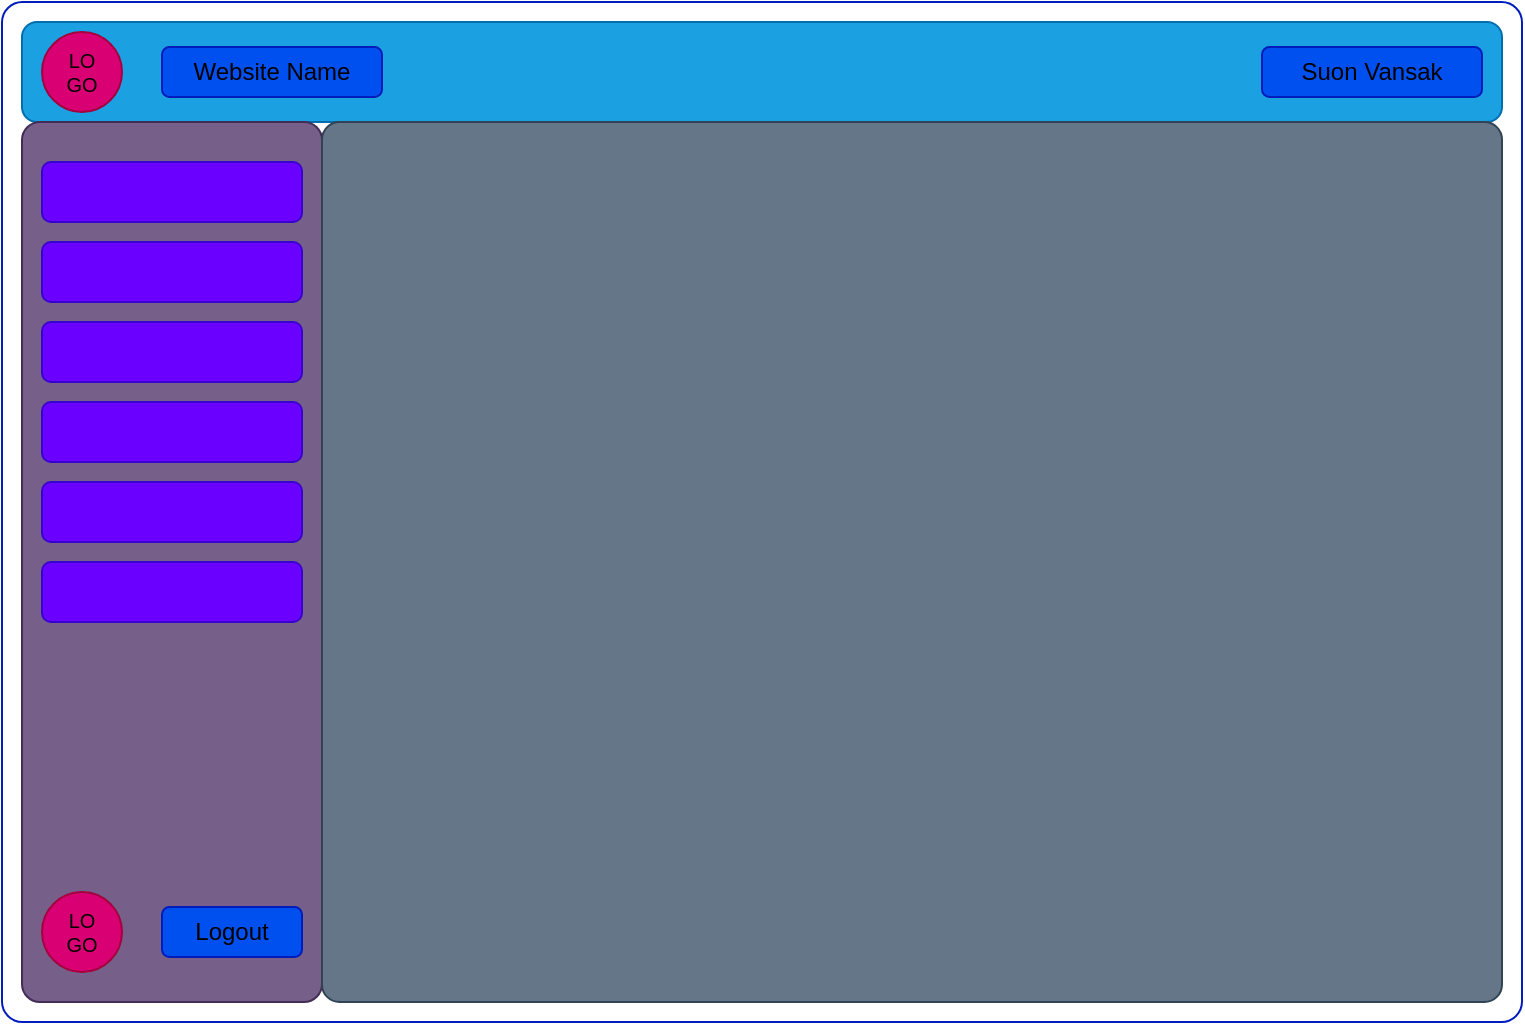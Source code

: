 <mxfile version="22.1.17" type="github">
  <diagram name="Page-1" id="szyYE9phZ4Xkr5yoSttk">
    <mxGraphModel dx="954" dy="1722" grid="1" gridSize="10" guides="1" tooltips="1" connect="1" arrows="1" fold="1" page="1" pageScale="1" pageWidth="827" pageHeight="1169" background="none" math="0" shadow="0">
      <root>
        <mxCell id="0" />
        <mxCell id="1" parent="0" />
        <mxCell id="IBylWBBvlVmMpD4HqjSm-1" value="" style="rounded=1;whiteSpace=wrap;html=1;arcSize=2;fillColor=none;fontColor=#ffffff;strokeColor=#001DBC;" vertex="1" parent="1">
          <mxGeometry x="40" y="-520" width="760" height="510" as="geometry" />
        </mxCell>
        <mxCell id="IBylWBBvlVmMpD4HqjSm-5" value="" style="rounded=1;whiteSpace=wrap;html=1;fillColor=#1ba1e2;fontColor=#ffffff;strokeColor=#006EAF;" vertex="1" parent="1">
          <mxGeometry x="50" y="-510" width="740" height="50" as="geometry" />
        </mxCell>
        <mxCell id="IBylWBBvlVmMpD4HqjSm-9" value="LO&lt;br style=&quot;font-size: 10px;&quot;&gt;GO" style="ellipse;whiteSpace=wrap;html=1;aspect=fixed;fillColor=#d80073;fontColor=#000000;strokeColor=#A50040;fontSize=10;" vertex="1" parent="1">
          <mxGeometry x="60" y="-505" width="40" height="40" as="geometry" />
        </mxCell>
        <mxCell id="IBylWBBvlVmMpD4HqjSm-10" value="Suon Vansak" style="rounded=1;whiteSpace=wrap;html=1;fontSize=12;fillColor=#0050ef;strokeColor=#001DBC;labelBorderColor=none;labelBackgroundColor=none;fontColor=#000000;" vertex="1" parent="1">
          <mxGeometry x="670" y="-497.5" width="110" height="25" as="geometry" />
        </mxCell>
        <mxCell id="IBylWBBvlVmMpD4HqjSm-11" value="" style="rounded=1;whiteSpace=wrap;html=1;arcSize=6;fillColor=#76608a;fontColor=#ffffff;strokeColor=#432D57;" vertex="1" parent="1">
          <mxGeometry x="50" y="-460" width="150" height="440" as="geometry" />
        </mxCell>
        <mxCell id="IBylWBBvlVmMpD4HqjSm-12" value="" style="rounded=1;whiteSpace=wrap;html=1;arcSize=2;fillColor=#647687;fontColor=#ffffff;strokeColor=#314354;" vertex="1" parent="1">
          <mxGeometry x="200" y="-460" width="590" height="440" as="geometry" />
        </mxCell>
        <mxCell id="IBylWBBvlVmMpD4HqjSm-20" value="" style="rounded=1;whiteSpace=wrap;html=1;fillColor=#6a00ff;fontColor=#ffffff;strokeColor=#3700CC;" vertex="1" parent="1">
          <mxGeometry x="60" y="-440" width="130" height="30" as="geometry" />
        </mxCell>
        <mxCell id="IBylWBBvlVmMpD4HqjSm-24" value="" style="rounded=1;whiteSpace=wrap;html=1;fillColor=#6a00ff;fontColor=#ffffff;strokeColor=#3700CC;" vertex="1" parent="1">
          <mxGeometry x="60" y="-400" width="130" height="30" as="geometry" />
        </mxCell>
        <mxCell id="IBylWBBvlVmMpD4HqjSm-25" value="" style="rounded=1;whiteSpace=wrap;html=1;fillColor=#6a00ff;fontColor=#ffffff;strokeColor=#3700CC;" vertex="1" parent="1">
          <mxGeometry x="60" y="-360" width="130" height="30" as="geometry" />
        </mxCell>
        <mxCell id="IBylWBBvlVmMpD4HqjSm-26" value="" style="rounded=1;whiteSpace=wrap;html=1;fillColor=#6a00ff;fontColor=#ffffff;strokeColor=#3700CC;" vertex="1" parent="1">
          <mxGeometry x="60" y="-320" width="130" height="30" as="geometry" />
        </mxCell>
        <mxCell id="IBylWBBvlVmMpD4HqjSm-27" value="" style="rounded=1;whiteSpace=wrap;html=1;fillColor=#6a00ff;fontColor=#ffffff;strokeColor=#3700CC;" vertex="1" parent="1">
          <mxGeometry x="60" y="-280" width="130" height="30" as="geometry" />
        </mxCell>
        <mxCell id="IBylWBBvlVmMpD4HqjSm-28" value="" style="rounded=1;whiteSpace=wrap;html=1;fillColor=#6a00ff;fontColor=#ffffff;strokeColor=#3700CC;" vertex="1" parent="1">
          <mxGeometry x="60" y="-240" width="130" height="30" as="geometry" />
        </mxCell>
        <mxCell id="IBylWBBvlVmMpD4HqjSm-29" value="LO&lt;br style=&quot;font-size: 10px;&quot;&gt;GO" style="ellipse;whiteSpace=wrap;html=1;aspect=fixed;fillColor=#d80073;fontColor=#000000;strokeColor=#A50040;fontSize=10;" vertex="1" parent="1">
          <mxGeometry x="60" y="-75" width="40" height="40" as="geometry" />
        </mxCell>
        <mxCell id="IBylWBBvlVmMpD4HqjSm-32" value="Logout" style="rounded=1;whiteSpace=wrap;html=1;fontSize=12;fillColor=#0050ef;strokeColor=#001DBC;labelBorderColor=none;labelBackgroundColor=none;fontColor=#000000;" vertex="1" parent="1">
          <mxGeometry x="120" y="-67.5" width="70" height="25" as="geometry" />
        </mxCell>
        <mxCell id="IBylWBBvlVmMpD4HqjSm-34" value="Website Name" style="rounded=1;whiteSpace=wrap;html=1;fontSize=12;fillColor=#0050ef;strokeColor=#001DBC;labelBorderColor=none;labelBackgroundColor=none;fontColor=#000000;" vertex="1" parent="1">
          <mxGeometry x="120" y="-497.5" width="110" height="25" as="geometry" />
        </mxCell>
      </root>
    </mxGraphModel>
  </diagram>
</mxfile>
